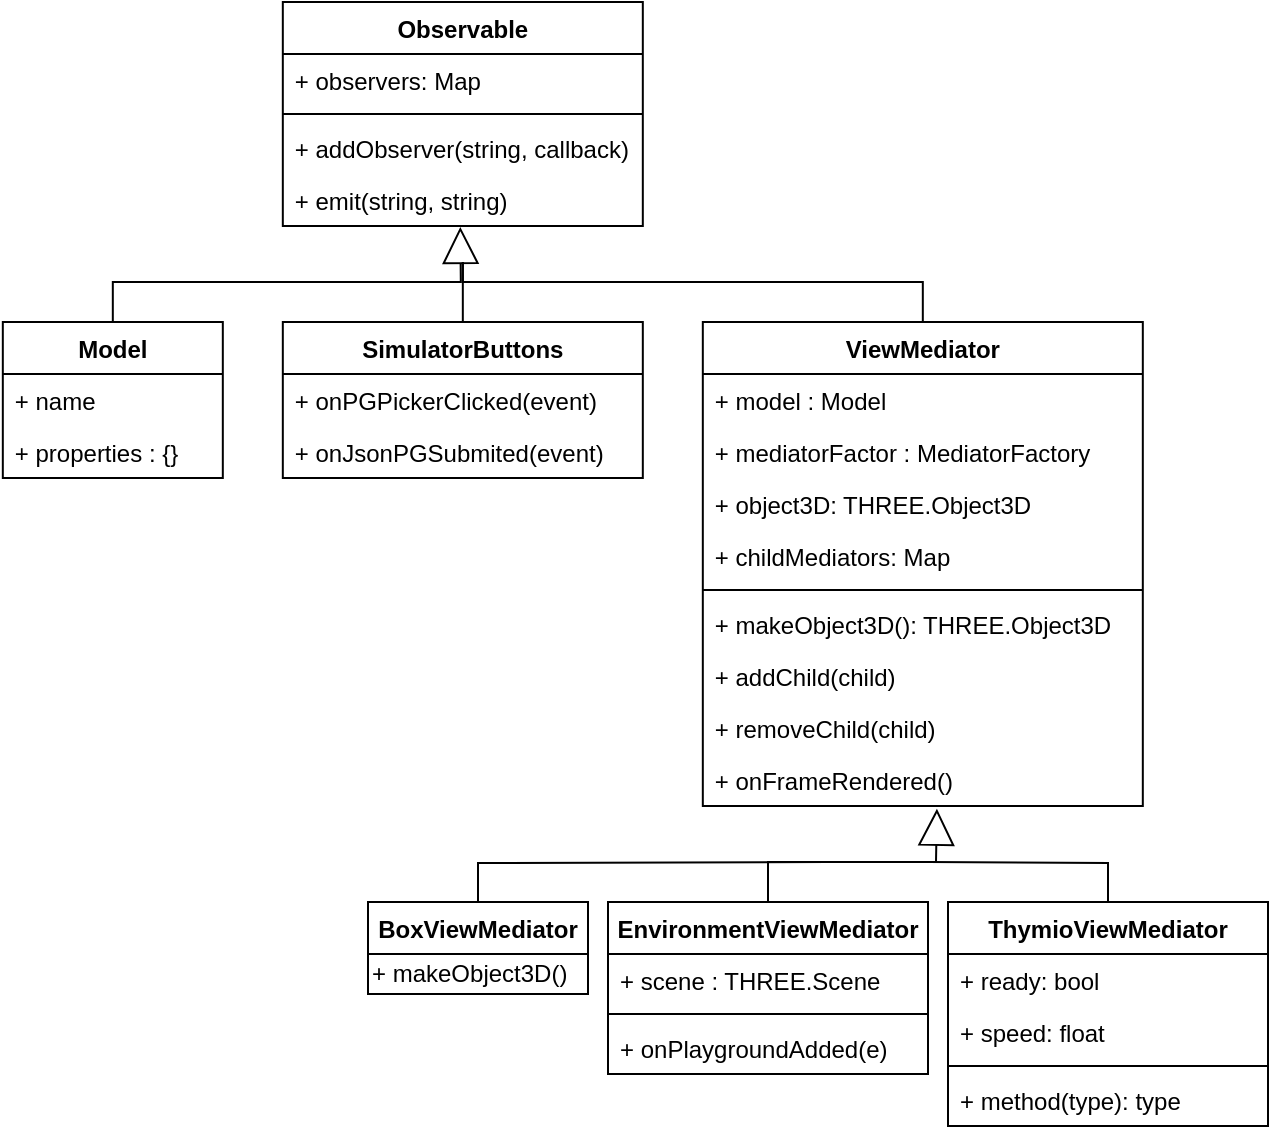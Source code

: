 <mxfile version="12.4.9" type="device"><diagram id="-w4Tv2WCgAw_Am6W7p1H" name="Page-1"><mxGraphModel dx="1130" dy="1011" grid="1" gridSize="10" guides="1" tooltips="1" connect="1" arrows="1" fold="1" page="1" pageScale="1" pageWidth="827" pageHeight="1169" math="0" shadow="0"><root><mxCell id="0"/><mxCell id="1" parent="0"/><mxCell id="Q5Vt2QyENzoEjGds7RLV-11" value="Observable" style="swimlane;fontStyle=1;align=center;verticalAlign=top;childLayout=stackLayout;horizontal=1;startSize=26;horizontalStack=0;resizeParent=1;resizeParentMax=0;resizeLast=0;collapsible=1;marginBottom=0;" parent="1" vertex="1"><mxGeometry x="267.41" y="10" width="180" height="112" as="geometry"/></mxCell><mxCell id="Q5Vt2QyENzoEjGds7RLV-12" value="+ observers: Map" style="text;strokeColor=none;fillColor=none;align=left;verticalAlign=top;spacingLeft=4;spacingRight=4;overflow=hidden;rotatable=0;points=[[0,0.5],[1,0.5]];portConstraint=eastwest;" parent="Q5Vt2QyENzoEjGds7RLV-11" vertex="1"><mxGeometry y="26" width="180" height="26" as="geometry"/></mxCell><mxCell id="Q5Vt2QyENzoEjGds7RLV-13" value="" style="line;strokeWidth=1;fillColor=none;align=left;verticalAlign=middle;spacingTop=-1;spacingLeft=3;spacingRight=3;rotatable=0;labelPosition=right;points=[];portConstraint=eastwest;" parent="Q5Vt2QyENzoEjGds7RLV-11" vertex="1"><mxGeometry y="52" width="180" height="8" as="geometry"/></mxCell><mxCell id="Q5Vt2QyENzoEjGds7RLV-14" value="+ addObserver(string, callback)" style="text;strokeColor=none;fillColor=none;align=left;verticalAlign=top;spacingLeft=4;spacingRight=4;overflow=hidden;rotatable=0;points=[[0,0.5],[1,0.5]];portConstraint=eastwest;" parent="Q5Vt2QyENzoEjGds7RLV-11" vertex="1"><mxGeometry y="60" width="180" height="26" as="geometry"/></mxCell><mxCell id="Q5Vt2QyENzoEjGds7RLV-15" value="+ emit(string, string)" style="text;strokeColor=none;fillColor=none;align=left;verticalAlign=top;spacingLeft=4;spacingRight=4;overflow=hidden;rotatable=0;points=[[0,0.5],[1,0.5]];portConstraint=eastwest;" parent="Q5Vt2QyENzoEjGds7RLV-11" vertex="1"><mxGeometry y="86" width="180" height="26" as="geometry"/></mxCell><mxCell id="Q5Vt2QyENzoEjGds7RLV-16" value="Model" style="swimlane;fontStyle=1;align=center;verticalAlign=top;childLayout=stackLayout;horizontal=1;startSize=26;horizontalStack=0;resizeParent=1;resizeParentMax=0;resizeLast=0;collapsible=1;marginBottom=0;" parent="1" vertex="1"><mxGeometry x="127.41" y="170" width="110" height="78" as="geometry"/></mxCell><mxCell id="Q5Vt2QyENzoEjGds7RLV-17" value="+ name" style="text;strokeColor=none;fillColor=none;align=left;verticalAlign=top;spacingLeft=4;spacingRight=4;overflow=hidden;rotatable=0;points=[[0,0.5],[1,0.5]];portConstraint=eastwest;" parent="Q5Vt2QyENzoEjGds7RLV-16" vertex="1"><mxGeometry y="26" width="110" height="26" as="geometry"/></mxCell><mxCell id="Q5Vt2QyENzoEjGds7RLV-21" value="+ properties : {}" style="text;strokeColor=none;fillColor=none;align=left;verticalAlign=top;spacingLeft=4;spacingRight=4;overflow=hidden;rotatable=0;points=[[0,0.5],[1,0.5]];portConstraint=eastwest;" parent="Q5Vt2QyENzoEjGds7RLV-16" vertex="1"><mxGeometry y="52" width="110" height="26" as="geometry"/></mxCell><mxCell id="Q5Vt2QyENzoEjGds7RLV-23" value="SimulatorButtons" style="swimlane;fontStyle=1;align=center;verticalAlign=top;childLayout=stackLayout;horizontal=1;startSize=26;horizontalStack=0;resizeParent=1;resizeParentMax=0;resizeLast=0;collapsible=1;marginBottom=0;" parent="1" vertex="1"><mxGeometry x="267.41" y="170" width="180" height="78" as="geometry"/></mxCell><mxCell id="Q5Vt2QyENzoEjGds7RLV-24" value="+ onPGPickerClicked(event)" style="text;strokeColor=none;fillColor=none;align=left;verticalAlign=top;spacingLeft=4;spacingRight=4;overflow=hidden;rotatable=0;points=[[0,0.5],[1,0.5]];portConstraint=eastwest;" parent="Q5Vt2QyENzoEjGds7RLV-23" vertex="1"><mxGeometry y="26" width="180" height="26" as="geometry"/></mxCell><mxCell id="Q5Vt2QyENzoEjGds7RLV-34" value="+ onJsonPGSubmited(event)" style="text;strokeColor=none;fillColor=none;align=left;verticalAlign=top;spacingLeft=4;spacingRight=4;overflow=hidden;rotatable=0;points=[[0,0.5],[1,0.5]];portConstraint=eastwest;" parent="Q5Vt2QyENzoEjGds7RLV-23" vertex="1"><mxGeometry y="52" width="180" height="26" as="geometry"/></mxCell><mxCell id="Q5Vt2QyENzoEjGds7RLV-31" value="" style="endArrow=block;endSize=16;endFill=0;html=1;exitX=0.5;exitY=0;exitDx=0;exitDy=0;entryX=0.493;entryY=1.017;entryDx=0;entryDy=0;entryPerimeter=0;rounded=0;" parent="1" source="Q5Vt2QyENzoEjGds7RLV-16" target="Q5Vt2QyENzoEjGds7RLV-15" edge="1"><mxGeometry width="160" relative="1" as="geometry"><mxPoint x="-72.59" y="100" as="sourcePoint"/><mxPoint x="107.41" y="80.0" as="targetPoint"/><Array as="points"><mxPoint x="182.41" y="150"/><mxPoint x="356.41" y="150"/></Array></mxGeometry></mxCell><mxCell id="Q5Vt2QyENzoEjGds7RLV-32" value="" style="endArrow=none;endSize=16;endFill=0;html=1;exitX=0.5;exitY=0;exitDx=0;exitDy=0;rounded=0;" parent="1" source="Q5Vt2QyENzoEjGds7RLV-23" edge="1"><mxGeometry width="160" relative="1" as="geometry"><mxPoint x="297.41" y="230" as="sourcePoint"/><mxPoint x="357.41" y="140" as="targetPoint"/></mxGeometry></mxCell><mxCell id="Q5Vt2QyENzoEjGds7RLV-50" value="ViewMediator" style="swimlane;fontStyle=1;align=center;verticalAlign=top;childLayout=stackLayout;horizontal=1;startSize=26;horizontalStack=0;resizeParent=1;resizeParentMax=0;resizeLast=0;collapsible=1;marginBottom=0;" parent="1" vertex="1"><mxGeometry x="477.41" y="170" width="220" height="242" as="geometry"/></mxCell><mxCell id="Q5Vt2QyENzoEjGds7RLV-51" value="+ model : Model" style="text;strokeColor=none;fillColor=none;align=left;verticalAlign=top;spacingLeft=4;spacingRight=4;overflow=hidden;rotatable=0;points=[[0,0.5],[1,0.5]];portConstraint=eastwest;" parent="Q5Vt2QyENzoEjGds7RLV-50" vertex="1"><mxGeometry y="26" width="220" height="26" as="geometry"/></mxCell><mxCell id="Q5Vt2QyENzoEjGds7RLV-55" value="+ mediatorFactor : MediatorFactory" style="text;strokeColor=none;fillColor=none;align=left;verticalAlign=top;spacingLeft=4;spacingRight=4;overflow=hidden;rotatable=0;points=[[0,0.5],[1,0.5]];portConstraint=eastwest;" parent="Q5Vt2QyENzoEjGds7RLV-50" vertex="1"><mxGeometry y="52" width="220" height="26" as="geometry"/></mxCell><mxCell id="Q5Vt2QyENzoEjGds7RLV-56" value="+ object3D: THREE.Object3D" style="text;strokeColor=none;fillColor=none;align=left;verticalAlign=top;spacingLeft=4;spacingRight=4;overflow=hidden;rotatable=0;points=[[0,0.5],[1,0.5]];portConstraint=eastwest;" parent="Q5Vt2QyENzoEjGds7RLV-50" vertex="1"><mxGeometry y="78" width="220" height="26" as="geometry"/></mxCell><mxCell id="Q5Vt2QyENzoEjGds7RLV-57" value="+ childMediators: Map" style="text;strokeColor=none;fillColor=none;align=left;verticalAlign=top;spacingLeft=4;spacingRight=4;overflow=hidden;rotatable=0;points=[[0,0.5],[1,0.5]];portConstraint=eastwest;" parent="Q5Vt2QyENzoEjGds7RLV-50" vertex="1"><mxGeometry y="104" width="220" height="26" as="geometry"/></mxCell><mxCell id="Q5Vt2QyENzoEjGds7RLV-52" value="" style="line;strokeWidth=1;fillColor=none;align=left;verticalAlign=middle;spacingTop=-1;spacingLeft=3;spacingRight=3;rotatable=0;labelPosition=right;points=[];portConstraint=eastwest;" parent="Q5Vt2QyENzoEjGds7RLV-50" vertex="1"><mxGeometry y="130" width="220" height="8" as="geometry"/></mxCell><mxCell id="Q5Vt2QyENzoEjGds7RLV-53" value="+ makeObject3D(): THREE.Object3D" style="text;strokeColor=none;fillColor=none;align=left;verticalAlign=top;spacingLeft=4;spacingRight=4;overflow=hidden;rotatable=0;points=[[0,0.5],[1,0.5]];portConstraint=eastwest;" parent="Q5Vt2QyENzoEjGds7RLV-50" vertex="1"><mxGeometry y="138" width="220" height="26" as="geometry"/></mxCell><mxCell id="Q5Vt2QyENzoEjGds7RLV-54" value="+ addChild(child)" style="text;strokeColor=none;fillColor=none;align=left;verticalAlign=top;spacingLeft=4;spacingRight=4;overflow=hidden;rotatable=0;points=[[0,0.5],[1,0.5]];portConstraint=eastwest;" parent="Q5Vt2QyENzoEjGds7RLV-50" vertex="1"><mxGeometry y="164" width="220" height="26" as="geometry"/></mxCell><mxCell id="Q5Vt2QyENzoEjGds7RLV-58" value="+ removeChild(child)" style="text;strokeColor=none;fillColor=none;align=left;verticalAlign=top;spacingLeft=4;spacingRight=4;overflow=hidden;rotatable=0;points=[[0,0.5],[1,0.5]];portConstraint=eastwest;" parent="Q5Vt2QyENzoEjGds7RLV-50" vertex="1"><mxGeometry y="190" width="220" height="26" as="geometry"/></mxCell><mxCell id="Q5Vt2QyENzoEjGds7RLV-59" value="+ onFrameRendered()" style="text;strokeColor=none;fillColor=none;align=left;verticalAlign=top;spacingLeft=4;spacingRight=4;overflow=hidden;rotatable=0;points=[[0,0.5],[1,0.5]];portConstraint=eastwest;" parent="Q5Vt2QyENzoEjGds7RLV-50" vertex="1"><mxGeometry y="216" width="220" height="26" as="geometry"/></mxCell><mxCell id="Q5Vt2QyENzoEjGds7RLV-61" value="" style="endArrow=none;endSize=16;endFill=0;html=1;exitX=0.5;exitY=0;exitDx=0;exitDy=0;rounded=0;" parent="1" source="Q5Vt2QyENzoEjGds7RLV-50" edge="1"><mxGeometry width="160" relative="1" as="geometry"><mxPoint x="577.41" y="107.56" as="sourcePoint"/><mxPoint x="357.41" y="140" as="targetPoint"/><Array as="points"><mxPoint x="587.41" y="150"/><mxPoint x="357.41" y="150"/></Array></mxGeometry></mxCell><mxCell id="Q5Vt2QyENzoEjGds7RLV-62" value="EnvironmentViewMediator" style="swimlane;fontStyle=1;align=center;verticalAlign=top;childLayout=stackLayout;horizontal=1;startSize=26;horizontalStack=0;resizeParent=1;resizeParentMax=0;resizeLast=0;collapsible=1;marginBottom=0;" parent="1" vertex="1"><mxGeometry x="430" y="460" width="160" height="86" as="geometry"/></mxCell><mxCell id="Q5Vt2QyENzoEjGds7RLV-63" value="+ scene : THREE.Scene" style="text;strokeColor=none;fillColor=none;align=left;verticalAlign=top;spacingLeft=4;spacingRight=4;overflow=hidden;rotatable=0;points=[[0,0.5],[1,0.5]];portConstraint=eastwest;" parent="Q5Vt2QyENzoEjGds7RLV-62" vertex="1"><mxGeometry y="26" width="160" height="26" as="geometry"/></mxCell><mxCell id="Q5Vt2QyENzoEjGds7RLV-64" value="" style="line;strokeWidth=1;fillColor=none;align=left;verticalAlign=middle;spacingTop=-1;spacingLeft=3;spacingRight=3;rotatable=0;labelPosition=right;points=[];portConstraint=eastwest;" parent="Q5Vt2QyENzoEjGds7RLV-62" vertex="1"><mxGeometry y="52" width="160" height="8" as="geometry"/></mxCell><mxCell id="Q5Vt2QyENzoEjGds7RLV-65" value="+ onPlaygroundAdded(e)" style="text;strokeColor=none;fillColor=none;align=left;verticalAlign=top;spacingLeft=4;spacingRight=4;overflow=hidden;rotatable=0;points=[[0,0.5],[1,0.5]];portConstraint=eastwest;" parent="Q5Vt2QyENzoEjGds7RLV-62" vertex="1"><mxGeometry y="60" width="160" height="26" as="geometry"/></mxCell><mxCell id="Q5Vt2QyENzoEjGds7RLV-66" value="BoxViewMediator" style="swimlane;fontStyle=1;align=center;verticalAlign=top;childLayout=stackLayout;horizontal=1;startSize=26;horizontalStack=0;resizeParent=1;resizeParentMax=0;resizeLast=0;collapsible=1;marginBottom=0;" parent="1" vertex="1"><mxGeometry x="310" y="460" width="110" height="46" as="geometry"/></mxCell><mxCell id="BEjBw2CAMiXgZRa2GVG--7" value="+ makeObject3D()" style="text;html=1;strokeColor=none;fillColor=none;align=left;verticalAlign=middle;whiteSpace=wrap;rounded=0;" parent="Q5Vt2QyENzoEjGds7RLV-66" vertex="1"><mxGeometry y="26" width="110" height="20" as="geometry"/></mxCell><mxCell id="Q5Vt2QyENzoEjGds7RLV-70" value="ThymioViewMediator" style="swimlane;fontStyle=1;align=center;verticalAlign=top;childLayout=stackLayout;horizontal=1;startSize=26;horizontalStack=0;resizeParent=1;resizeParentMax=0;resizeLast=0;collapsible=1;marginBottom=0;" parent="1" vertex="1"><mxGeometry x="600" y="460" width="160" height="112" as="geometry"/></mxCell><mxCell id="Q5Vt2QyENzoEjGds7RLV-71" value="+ ready: bool" style="text;strokeColor=none;fillColor=none;align=left;verticalAlign=top;spacingLeft=4;spacingRight=4;overflow=hidden;rotatable=0;points=[[0,0.5],[1,0.5]];portConstraint=eastwest;" parent="Q5Vt2QyENzoEjGds7RLV-70" vertex="1"><mxGeometry y="26" width="160" height="26" as="geometry"/></mxCell><mxCell id="Q5Vt2QyENzoEjGds7RLV-97" value="+ speed: float" style="text;strokeColor=none;fillColor=none;align=left;verticalAlign=top;spacingLeft=4;spacingRight=4;overflow=hidden;rotatable=0;points=[[0,0.5],[1,0.5]];portConstraint=eastwest;" parent="Q5Vt2QyENzoEjGds7RLV-70" vertex="1"><mxGeometry y="52" width="160" height="26" as="geometry"/></mxCell><mxCell id="Q5Vt2QyENzoEjGds7RLV-72" value="" style="line;strokeWidth=1;fillColor=none;align=left;verticalAlign=middle;spacingTop=-1;spacingLeft=3;spacingRight=3;rotatable=0;labelPosition=right;points=[];portConstraint=eastwest;" parent="Q5Vt2QyENzoEjGds7RLV-70" vertex="1"><mxGeometry y="78" width="160" height="8" as="geometry"/></mxCell><mxCell id="Q5Vt2QyENzoEjGds7RLV-73" value="+ method(type): type" style="text;strokeColor=none;fillColor=none;align=left;verticalAlign=top;spacingLeft=4;spacingRight=4;overflow=hidden;rotatable=0;points=[[0,0.5],[1,0.5]];portConstraint=eastwest;" parent="Q5Vt2QyENzoEjGds7RLV-70" vertex="1"><mxGeometry y="86" width="160" height="26" as="geometry"/></mxCell><mxCell id="Q5Vt2QyENzoEjGds7RLV-74" value="" style="endArrow=block;endSize=16;endFill=0;html=1;entryX=0.532;entryY=1.052;entryDx=0;entryDy=0;entryPerimeter=0;exitX=0.5;exitY=0;exitDx=0;exitDy=0;rounded=0;" parent="1" source="Q5Vt2QyENzoEjGds7RLV-62" target="Q5Vt2QyENzoEjGds7RLV-59" edge="1"><mxGeometry width="160" relative="1" as="geometry"><mxPoint x="490" y="600" as="sourcePoint"/><mxPoint x="441.15" y="430.002" as="targetPoint"/><Array as="points"><mxPoint x="510" y="440"/><mxPoint x="587" y="440"/><mxPoint x="594" y="440"/></Array></mxGeometry></mxCell><mxCell id="Q5Vt2QyENzoEjGds7RLV-91" value="" style="endArrow=none;html=1;edgeStyle=orthogonalEdgeStyle;rounded=0;entryX=0.5;entryY=0;entryDx=0;entryDy=0;" parent="1" target="Q5Vt2QyENzoEjGds7RLV-70" edge="1"><mxGeometry relative="1" as="geometry"><mxPoint x="590" y="440" as="sourcePoint"/><mxPoint x="750" y="590" as="targetPoint"/></mxGeometry></mxCell><mxCell id="Q5Vt2QyENzoEjGds7RLV-92" value="" style="resizable=0;html=1;align=left;verticalAlign=bottom;labelBackgroundColor=#ffffff;fontSize=10;" parent="Q5Vt2QyENzoEjGds7RLV-91" connectable="0" vertex="1"><mxGeometry x="-1" relative="1" as="geometry"/></mxCell><mxCell id="Q5Vt2QyENzoEjGds7RLV-93" value="" style="resizable=0;html=1;align=right;verticalAlign=bottom;labelBackgroundColor=#ffffff;fontSize=10;" parent="Q5Vt2QyENzoEjGds7RLV-91" connectable="0" vertex="1"><mxGeometry x="1" relative="1" as="geometry"/></mxCell><mxCell id="Q5Vt2QyENzoEjGds7RLV-94" value="" style="endArrow=none;html=1;edgeStyle=orthogonalEdgeStyle;rounded=0;entryX=0.5;entryY=0;entryDx=0;entryDy=0;" parent="1" target="Q5Vt2QyENzoEjGds7RLV-66" edge="1"><mxGeometry relative="1" as="geometry"><mxPoint x="540" y="440" as="sourcePoint"/><mxPoint x="370" y="439.69" as="targetPoint"/></mxGeometry></mxCell><mxCell id="Q5Vt2QyENzoEjGds7RLV-95" value="" style="resizable=0;html=1;align=left;verticalAlign=bottom;labelBackgroundColor=#ffffff;fontSize=10;" parent="Q5Vt2QyENzoEjGds7RLV-94" connectable="0" vertex="1"><mxGeometry x="-1" relative="1" as="geometry"/></mxCell><mxCell id="Q5Vt2QyENzoEjGds7RLV-96" value="" style="resizable=0;html=1;align=right;verticalAlign=bottom;labelBackgroundColor=#ffffff;fontSize=10;" parent="Q5Vt2QyENzoEjGds7RLV-94" connectable="0" vertex="1"><mxGeometry x="1" relative="1" as="geometry"/></mxCell></root></mxGraphModel></diagram></mxfile>